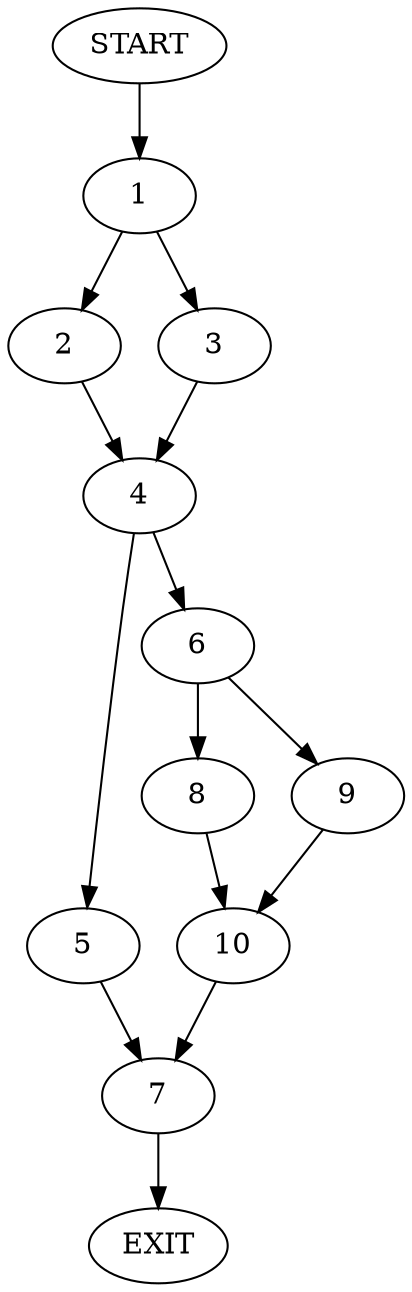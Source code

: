 digraph {
0 [label="START"];
1;
2;
3;
4;
5;
6;
7;
8;
9;
10;
11 [label="EXIT"];
0 -> 1;
1 -> 2;
1 -> 3;
3 -> 4;
2 -> 4;
4 -> 5;
4 -> 6;
5 -> 7;
6 -> 8;
6 -> 9;
7 -> 11;
8 -> 10;
9 -> 10;
10 -> 7;
}